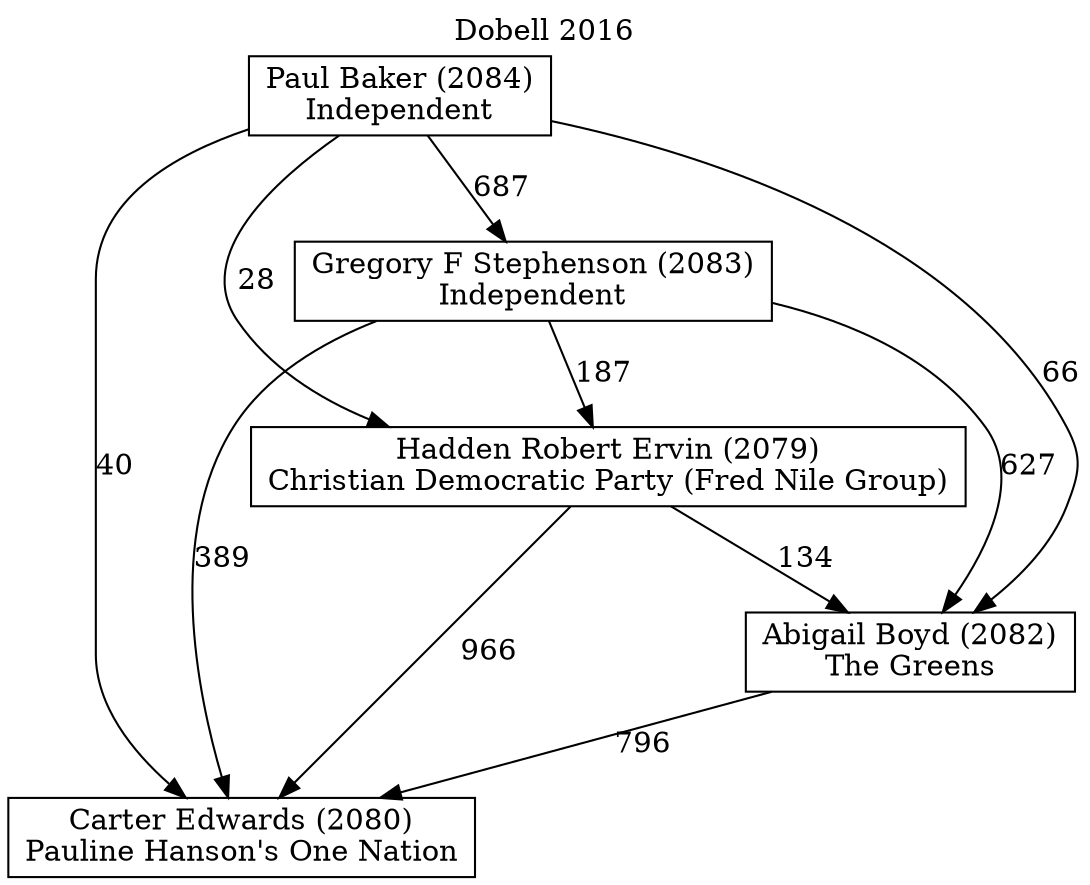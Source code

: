 // House preference flow
digraph "Carter Edwards (2080)_Dobell_2016" {
	graph [label="Dobell 2016" labelloc=t mclimit=10]
	node [shape=box]
	"Paul Baker (2084)" [label="Paul Baker (2084)
Independent"]
	"Carter Edwards (2080)" [label="Carter Edwards (2080)
Pauline Hanson's One Nation"]
	"Hadden Robert Ervin (2079)" [label="Hadden Robert Ervin (2079)
Christian Democratic Party (Fred Nile Group)"]
	"Gregory F Stephenson (2083)" [label="Gregory F Stephenson (2083)
Independent"]
	"Abigail Boyd (2082)" [label="Abigail Boyd (2082)
The Greens"]
	"Paul Baker (2084)" -> "Carter Edwards (2080)" [label=40]
	"Hadden Robert Ervin (2079)" -> "Carter Edwards (2080)" [label=966]
	"Gregory F Stephenson (2083)" -> "Carter Edwards (2080)" [label=389]
	"Paul Baker (2084)" -> "Gregory F Stephenson (2083)" [label=687]
	"Paul Baker (2084)" -> "Abigail Boyd (2082)" [label=66]
	"Abigail Boyd (2082)" -> "Carter Edwards (2080)" [label=796]
	"Gregory F Stephenson (2083)" -> "Hadden Robert Ervin (2079)" [label=187]
	"Paul Baker (2084)" -> "Hadden Robert Ervin (2079)" [label=28]
	"Hadden Robert Ervin (2079)" -> "Abigail Boyd (2082)" [label=134]
	"Gregory F Stephenson (2083)" -> "Abigail Boyd (2082)" [label=627]
}
